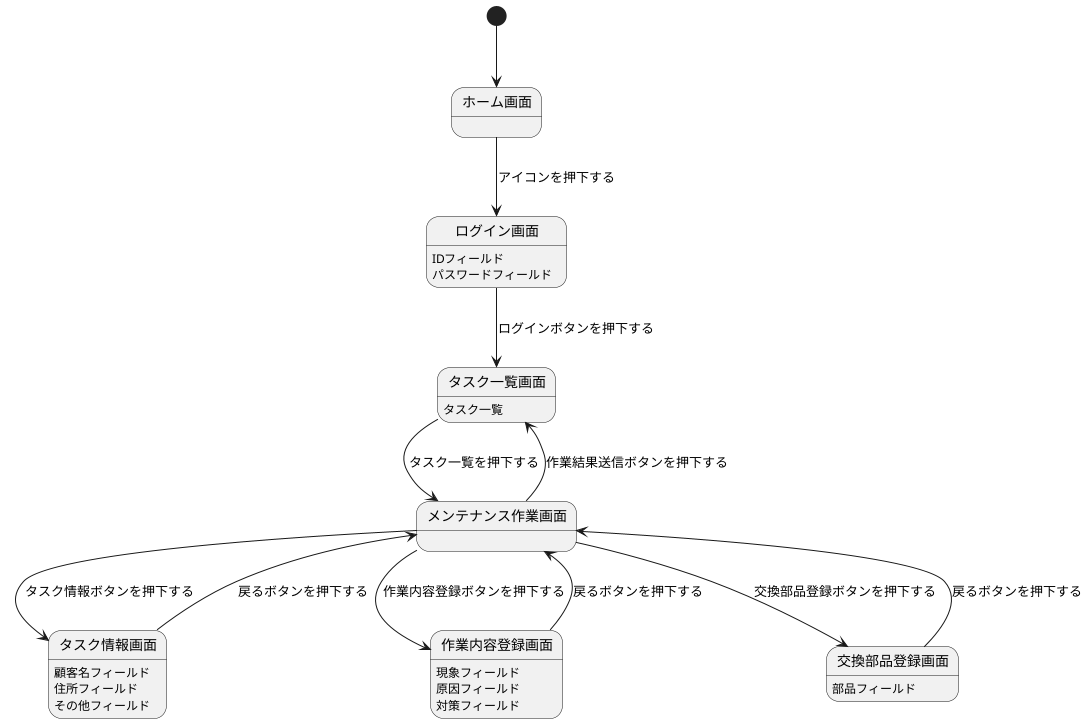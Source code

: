 @startuml

[*] --> ホーム画面

タスク一覧画面 : タスク一覧
タスク一覧画面 --> メンテナンス作業画面 : タスク一覧を押下する

タスク情報画面:顧客名フィールド
タスク情報画面:住所フィールド
タスク情報画面:その他フィールド
タスク情報画面 --> メンテナンス作業画面 : 戻るボタンを押下する

ホーム画面 --> ログイン画面 : アイコンを押下する

メンテナンス作業画面 --> タスク情報画面 : タスク情報ボタンを押下する
メンテナンス作業画面 --> 作業内容登録画面 : 作業内容登録ボタンを押下する
メンテナンス作業画面 --> 交換部品登録画面 : 交換部品登録ボタンを押下する
メンテナンス作業画面 --> タスク一覧画面 : 作業結果送信ボタンを押下する

ログイン画面 : IDフィールド
ログイン画面 : パスワードフィールド
ログイン画面 --> タスク一覧画面 : ログインボタンを押下する

交換部品登録画面 : 部品フィールド
交換部品登録画面 --> メンテナンス作業画面 : 戻るボタンを押下する

作業内容登録画面 : 現象フィールド
作業内容登録画面 : 原因フィールド
作業内容登録画面 : 対策フィールド
作業内容登録画面 --> メンテナンス作業画面 : 戻るボタンを押下する

@enduml
